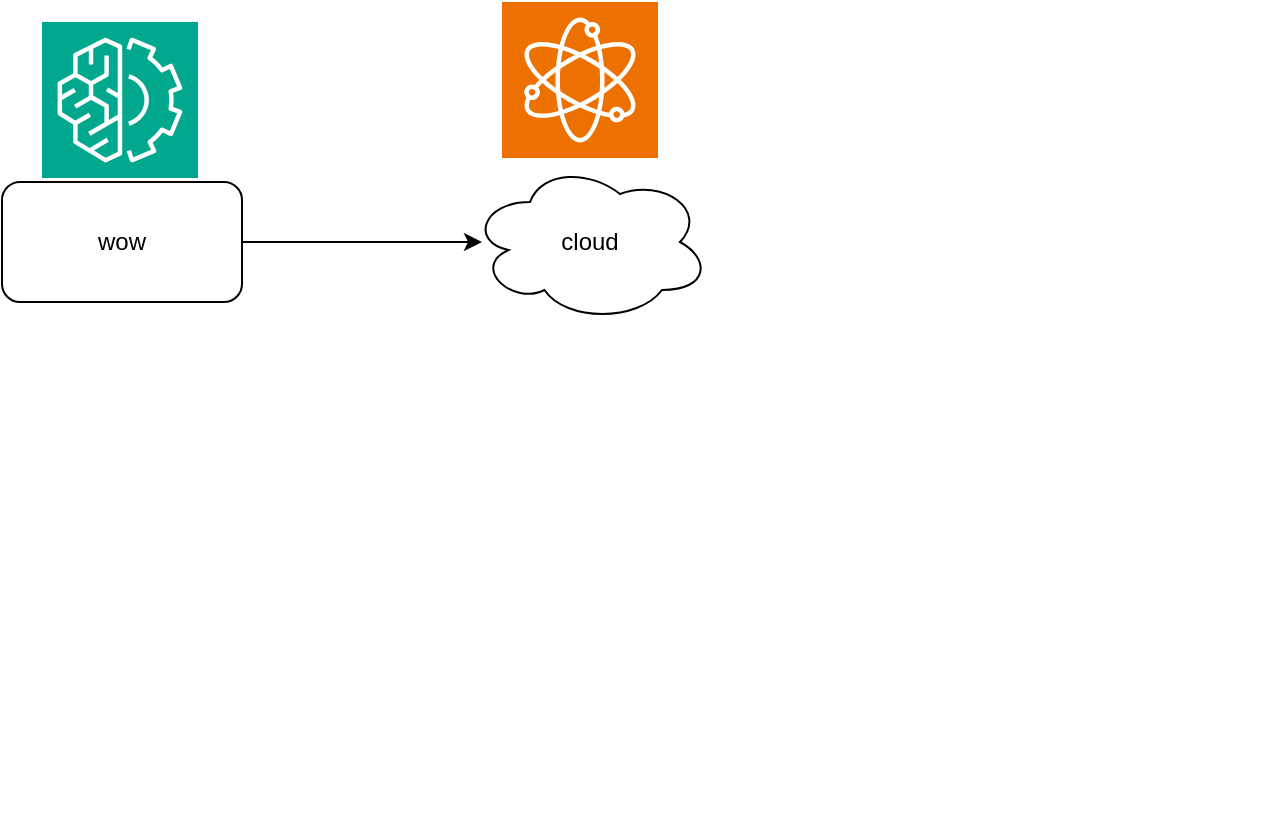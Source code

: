 <mxfile version="22.0.0" type="device">
  <diagram name="Page-1" id="6SwGLHEBEOVBywOEUPWS">
    <mxGraphModel dx="1674" dy="801" grid="1" gridSize="10" guides="1" tooltips="1" connect="1" arrows="1" fold="1" page="1" pageScale="1" pageWidth="827" pageHeight="1169" math="0" shadow="0">
      <root>
        <mxCell id="0" />
        <mxCell id="1" parent="0" />
        <mxCell id="Fl0tB3dq0bq6D52DSehX-1" value="" style="shape=image;imageAspect=0;aspect=fixed;verticalLabelPosition=bottom;verticalAlign=top;image=https://makefiletutorial.com/assets/pie_ingredients.png;" parent="1" vertex="1">
          <mxGeometry x="330" y="354.47" width="360" height="155.07" as="geometry" />
        </mxCell>
        <mxCell id="_CTp9B-yzihapquQuYpv-1" value="wow" style="rounded=1;whiteSpace=wrap;html=1;" vertex="1" parent="1">
          <mxGeometry x="60" y="190" width="120" height="60" as="geometry" />
        </mxCell>
        <mxCell id="_CTp9B-yzihapquQuYpv-2" value="cloud" style="ellipse;shape=cloud;whiteSpace=wrap;html=1;" vertex="1" parent="1">
          <mxGeometry x="294" y="180" width="120" height="80" as="geometry" />
        </mxCell>
        <mxCell id="_CTp9B-yzihapquQuYpv-3" style="edgeStyle=orthogonalEdgeStyle;rounded=0;orthogonalLoop=1;jettySize=auto;html=1;entryX=0.05;entryY=0.5;entryDx=0;entryDy=0;entryPerimeter=0;" edge="1" parent="1" source="_CTp9B-yzihapquQuYpv-1" target="_CTp9B-yzihapquQuYpv-2">
          <mxGeometry relative="1" as="geometry" />
        </mxCell>
        <mxCell id="_CTp9B-yzihapquQuYpv-4" value="" style="sketch=0;points=[[0,0,0],[0.25,0,0],[0.5,0,0],[0.75,0,0],[1,0,0],[0,1,0],[0.25,1,0],[0.5,1,0],[0.75,1,0],[1,1,0],[0,0.25,0],[0,0.5,0],[0,0.75,0],[1,0.25,0],[1,0.5,0],[1,0.75,0]];outlineConnect=0;fontColor=#232F3E;fillColor=#01A88D;strokeColor=#ffffff;dashed=0;verticalLabelPosition=bottom;verticalAlign=top;align=center;html=1;fontSize=12;fontStyle=0;aspect=fixed;shape=mxgraph.aws4.resourceIcon;resIcon=mxgraph.aws4.machine_learning;" vertex="1" parent="1">
          <mxGeometry x="80" y="110" width="78" height="78" as="geometry" />
        </mxCell>
        <mxCell id="_CTp9B-yzihapquQuYpv-5" value="" style="sketch=0;points=[[0,0,0],[0.25,0,0],[0.5,0,0],[0.75,0,0],[1,0,0],[0,1,0],[0.25,1,0],[0.5,1,0],[0.75,1,0],[1,1,0],[0,0.25,0],[0,0.5,0],[0,0.75,0],[1,0.25,0],[1,0.5,0],[1,0.75,0]];outlineConnect=0;fontColor=#232F3E;fillColor=#ED7100;strokeColor=#ffffff;dashed=0;verticalLabelPosition=bottom;verticalAlign=top;align=center;html=1;fontSize=12;fontStyle=0;aspect=fixed;shape=mxgraph.aws4.resourceIcon;resIcon=mxgraph.aws4.quantum_technologies;" vertex="1" parent="1">
          <mxGeometry x="310" y="100" width="78" height="78" as="geometry" />
        </mxCell>
      </root>
    </mxGraphModel>
  </diagram>
</mxfile>
